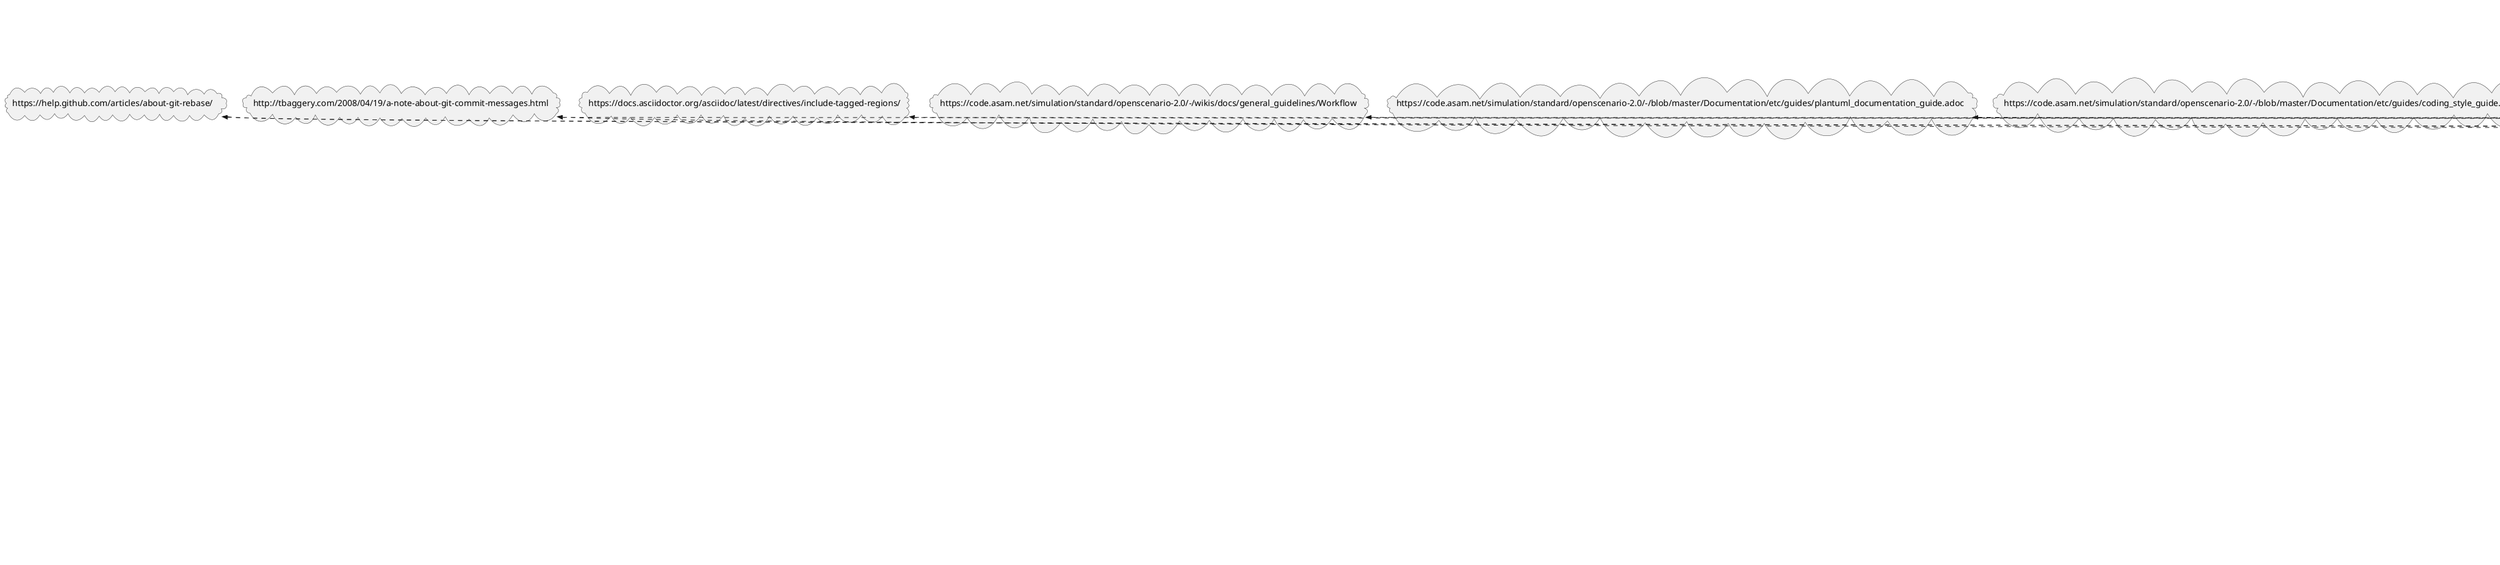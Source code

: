 @startuml
package compendium #ff5050 {
rectangle "nav.adoc" as f0_1
rectangle "antora.adoc" as f0_2
rectangle "compendium.adoc" as f0_3
rectangle "antora/build-antora-locally.adoc" as f0_4
rectangle "docker/docker-for-asciidoc.adoc" as f0_5
rectangle "docker/run-docker.adoc" as f0_6
rectangle "docker/standard-docker-config.adoc" as f0_7
rectangle "docker/wsl.adoc" as f0_8
rectangle "git/cloning-repo-tutorial.adoc" as f0_9
rectangle "git/commit-guidelines.adoc" as f0_10
rectangle "git/git-actions.adoc" as f0_11
rectangle "git/git-terminology.adoc" as f0_12
rectangle "git/maintain-a-repo.adoc" as f0_13
rectangle "git/merge-conflicts.adoc" as f0_14
rectangle "git/merge-requests.adoc" as f0_15
rectangle "git/merge.adoc" as f0_16
rectangle "git/review-code.adoc" as f0_17
rectangle "git/submodules.adoc" as f0_18
rectangle "git/transitioning-to-a-new-workflow.adoc" as f0_19
rectangle "git/working-with-git.adoc" as f0_20
rectangle "git/write-a-feature.adoc" as f0_21
rectangle "git/submodules/submodule-pull.adoc" as f0_22
rectangle "git/submodules/submodules-add.adoc" as f0_23
rectangle "git/submodules/submodules-changing-remote.adoc" as f0_24
rectangle "git/submodules/submodules-switch-version.adoc" as f0_25
rectangle "gitlab/ASAM-Issue-and-MR-Labels.adoc" as f0_26
rectangle "gitlab/Branch-Naming-Conventions.adoc" as f0_27
rectangle "gitlab/Branching.adoc" as f0_28
rectangle "gitlab/cloning-a-repository.adoc" as f0_29
rectangle "gitlab/commit-guidelines.adoc" as f0_30
rectangle "gitlab/Forking.adoc" as f0_31
rectangle "gitlab/gitlab-ide-guide.adoc" as f0_32
rectangle "gitlab/gitlab-terminology.adoc" as f0_33
rectangle "guides/Accessing_Compiled_Artifacts.adoc" as f0_34
rectangle "guides/Meeting-Guidelines.adoc" as f0_35
rectangle "guides/Platforms.adoc" as f0_36
rectangle "guides/ProjectGuidelines.adoc" as f0_37
rectangle "guides/WhatIsYaml.adoc" as f0_38
rectangle "guides/Workflow.adoc" as f0_39
rectangle "guides/WritingGuidelines.adoc" as f0_40
rectangle "implementers-forum/Feedback-Guide.adoc" as f0_41
rectangle "implementers-forum/Scenario-Writers-Guide.adoc" as f0_42
rectangle "open-source/ASAM-DCO.adoc" as f0_43
rectangle "powershell/cloning-a-repository.adoc" as f0_44
rectangle "powershell/powershell-basics.adoc" as f0_45
rectangle "powershell/run-docker.adoc" as f0_46
rectangle "sharepoint/links.adoc" as f0_47
rectangle "sharepoint/synchronizing-sharepoint-with-onedrive.adoc" as f0_48
rectangle "teams/email-notifications.adoc" as f0_49
rectangle "teams/meetings-in-teams.adoc" as f0_50
rectangle "teams/obtain-channel-email.adoc" as f0_51
rectangle "teams/polls-and-surveys.adoc" as f0_52
rectangle "teams/receive-notifications.adoc" as f0_53
rectangle "teams/teams-channel-file-structure.adoc" as f0_54
rectangle "vscode/Adding-Diagrams-To-VSCode.adoc" as f0_55
rectangle "vscode/cloning-a-repository.adoc" as f0_56
rectangle "vscode/recommended-vscode-extensions.adoc" as f0_57
rectangle "vscode/recommended-vscode-settings.adoc" as f0_58
rectangle "vscode/run-docker.adoc" as f0_59
rectangle "vscode/vscode-activity-bar.adoc" as f0_60
rectangle "vscode/vscode-command-palette.adoc" as f0_61
rectangle "vscode/VSCode-Git-Interaction.adoc" as f0_62
rectangle "vscode/vscode-install-extension.adoc" as f0_63
rectangle "vscode/vscode-interface.adoc" as f0_64
rectangle "writing_guidelines/AsciiDoc-Guide.adoc" as f0_65
rectangle "writing_guidelines/coding_style_guide.adoc" as f0_66
rectangle "writing_guidelines/plantuml_documentation_guide.adoc" as f0_67
rectangle "writing_guidelines/writing_guide.adoc" as f0_68
}
package getting-involved #5050ff {
rectangle "nav.adoc" as f1_1
rectangle "home.adoc" as f1_2
}
package getting-started #50ff50 {
rectangle "nav.adoc" as f2_1
rectangle "about-this-guide.adoc" as f2_2
rectangle "main.adoc" as f2_3
rectangle "new-here.adoc" as f2_4
rectangle "quick-setup.adoc" as f2_5
rectangle "about_guide/intentions-and-content.adoc" as f2_6
rectangle "about_guide/using-this-guide.adoc" as f2_7
rectangle "about_guide/working-on-the-guide.adoc" as f2_8
rectangle "new_here/asam-contacts.adoc" as f2_9
rectangle "new_here/current-projects.adoc" as f2_10
rectangle "new_here/how-asam-works.adoc" as f2_11
rectangle "new_here/processes-and-workflows-overview.adoc" as f2_12
rectangle "new_here/roles-overview.adoc" as f2_13
rectangle "new_here/tools-overview.adoc" as f2_14
rectangle "quick_setup/docker-standard.adoc" as f2_15
rectangle "quick_setup/git-standard.adoc" as f2_16
rectangle "quick_setup/microsoft-teams-standard.adoc" as f2_17
rectangle "quick_setup/sharepoint-standard.adoc" as f2_18
rectangle "quick_setup/vscode-standard.adoc" as f2_19
}
package project-guide #ffff50 {
rectangle "nav.adoc" as f3_1
rectangle "add-a-page.adoc" as f3_2
rectangle "add-a-partial.adoc" as f3_3
rectangle "add-new-module.adoc" as f3_4
rectangle "attachments.adoc" as f3_5
rectangle "content-structure.adoc" as f3_6
rectangle "examples.adoc" as f3_7
rectangle "home.adoc" as f3_8
rectangle "images.adoc" as f3_9
rectangle "link-concept.adoc" as f3_10
rectangle "pages-vs-partials.adoc" as f3_11
rectangle "special-macros.adoc" as f3_12
rectangle "used-attributes.adoc" as f3_13
rectangle "macros/macro-pages.adoc" as f3_14
rectangle "macros/macro-reference.adoc" as f3_15
rectangle "macros/macro-related.adoc" as f3_16
}
package role-specific #ff50ff {
rectangle "nav.adoc" as f4_1
rectangle "ASAM-Project-Roles.adoc" as f4_2
rectangle "home.adoc" as f4_3
}
package ROOT #5050d0 {
rectangle "1nav.adoc" as f5_1
rectangle "nav.adoc" as f5_2
rectangle "home.adoc" as f5_3
rectangle "linking-test.adoc" as f5_4
}
package standardization #d05050 {
rectangle "nav.adoc" as f6_1
rectangle "asam-development-process.adoc" as f6_2
rectangle "development-phase.adoc" as f6_3
rectangle "home.adoc" as f6_4
rectangle "project-setup.adoc" as f6_5
rectangle "project-types.adoc" as f6_6
rectangle "proposal-phase.adoc" as f6_7
rectangle "release-phase.adoc" as f6_8
rectangle "review-phase.adoc" as f6_9
}
package tooling #d0d050 {
rectangle "nav.adoc" as f7_1
rectangle "calendar.adoc" as f7_2
rectangle "docker.adoc" as f7_3
rectangle "drawio.adoc" as f7_4
rectangle "git.adoc" as f7_5
rectangle "gitlab.adoc" as f7_6
rectangle "overview.adoc" as f7_7
rectangle "teams-and-sharepoint.adoc" as f7_8
rectangle "vscode.adoc" as f7_9
rectangle "working-without-software-installation.adoc" as f7_10
rectangle "calendar/calendar-best-practices.adoc" as f7_11
rectangle "calendar/calendar-setup.adoc" as f7_12
rectangle "docker/docker-best-practices.adoc" as f7_13
rectangle "docker/docker-guides.adoc" as f7_14
rectangle "docker/docker-setup.adoc" as f7_15
rectangle "drawio/drawio-setup.adoc" as f7_16
rectangle "git/git-best-practices.adoc" as f7_17
rectangle "git/git-guides.adoc" as f7_18
rectangle "git/git-setup.adoc" as f7_19
rectangle "gitlab/gitlab-guides.adoc" as f7_20
rectangle "gitlab/gitlab-setup.adoc" as f7_21
rectangle "teams_and_sharepoint/teams-and-sharepoint-best-practices.adoc" as f7_22
rectangle "teams_and_sharepoint/teams-and-sharepoint-guides.adoc" as f7_23
rectangle "teams_and_sharepoint/teams-and-sharepoint-setup.adoc" as f7_24
rectangle "vscode/vscode-guides.adoc" as f7_25
rectangle "vscode/vscode-setup.adoc" as f7_26
}

f0_5 --[#FF0000]--> f7_3
f2_1 -[#00FF00]-> f2_3
f2_1 -[#00FF00]-> f2_4
f2_1 -[#00FF00]-> f2_2
f2_3 -[#00FF00]-> f2_4
f2_3 -[#00FF00]-> f2_2
f2_3 -[#00FF00]-> f2_5
f3_1 -[#CCCC00]-> f3_8
f3_1 -[#CCCC00]-> f3_6
f3_1 -[#CCCC00]-> f3_4
f3_1 -[#CCCC00]-> f3_11
f3_1 -[#CCCC00]-> f3_2
f3_1 -[#CCCC00]-> f3_3
f3_1 -[#CCCC00]-> f3_9
f3_1 -[#CCCC00]-> f3_7
f3_1 -[#CCCC00]-> f3_5
f3_1 -[#CCCC00]-> f3_12
f3_1 -[#CCCC00]-> f3_13
f3_2 -[#CCCC00]-> f3_3
f3_2 -[#CCCC00]-> f3_11
f3_2 -[#CCCC00]-> f3_6
f3_4 -[#CCCC00]-> f3_6
f3_11 -[#CCCC00]-> f3_2
f3_11 -[#CCCC00]-> f3_3
f3_13 -[#CCCC00]-> f3_4
f3_13 -[#CCCC00]-> f3_6
f3_13 -[#CCCC00]-> f3_12
f3_13 --[#CCCC00]--> f4_3
f3_13 -[#CCCC00]-> f3_13
f3_13 --[#CCCC00]--> f0_3
f3_13 --[#CCCC00]--> f6_2
f3_13 --[#CCCC00]--> f6_3
f3_13 --[#CCCC00]--> f7_3
f3_13 --[#CCCC00]--> f7_4
f3_13 -[#CCCC00]-> f3_10
f3_13 --[#CCCC00]--> f1_2
f3_13 --[#CCCC00]--> f7_5
f3_13 --[#CCCC00]--> f7_6
f3_13 --[#CCCC00]--> f7_10
f3_13 --[#CCCC00]--> f5_3
f3_13 --[#CCCC00]--> f6_4
f3_13 --[#CCCC00]--> f2_3
f3_13 -[#CCCC00]-> f3_8
f3_13 --[#CCCC00]--> f7_7
f3_13 --[#CCCC00]--> f7_2
f3_13 --[#CCCC00]--> f7_8
f3_13 -[#CCCC00]-> f3_2
f3_13 -[#CCCC00]-> f3_3
f3_13 --[#CCCC00]--> f2_4
f3_13 -[#CCCC00]-> f3_11
f3_13 --[#CCCC00]--> f6_7
f3_13 --[#CCCC00]--> f6_8
f3_13 --[#CCCC00]--> f6_9
f3_13 --[#CCCC00]--> f7_9
f6_1 -[#800000]-> f6_4
f6_1 -[#800000]-> f6_2
f6_1 -[#800000]-> f6_7
f6_1 -[#800000]-> f6_6
f6_1 -[#800000]-> f6_5
f6_1 -[#800000]-> f6_3
f6_1 -[#800000]-> f6_9
f6_1 -[#800000]-> f6_8
f7_1 -[#808000]-> f7_7
f7_1 -[#808000]-> f7_10
f7_1 -[#808000]-> f7_6
f7_1 -[#808000]-> f7_2
f7_1 -[#808000]-> f7_8
f7_1 -[#808000]-> f7_9
f7_1 -[#808000]-> f7_5
f7_1 -[#808000]-> f7_4
f7_1 -[#808000]-> f7_3
f7_5 -[#808000]-> f7_6
f7_6 -[#808000]-> f7_5
f7_7 -[#808000]-> f7_10
f7_9 -[#808000]-> f7_6
f7_10 -[#808000]-> f7_5
f7_16 -[#808000]-> f7_9
f7_19 -[#808000]-> f7_9

cloud "https://github.com/Mogztter/antora-lunr"  as u1
cloud "https://code.asam.net/common/style-resources"  as u2
cloud "https://docs.microsoft.com/en-us/windows/wsl/about"  as u3
cloud "https://help.github.com/articles/using-pull-requests/"  as u4
cloud "http://stackoverflow.com/a/17819027"  as u5
cloud "http://tbaggery.com/2008/04/19/a-note-about-git-commit-messages.html"  as u6
cloud "https://help.github.com/articles/about-git-rebase/"  as u7
cloud "https://tortoisegit.org/"  as u8
cloud "https://tortoisegit.org/docs/tortoisegit/tgit-dug-submodules.html"  as u9
cloud "https://code.asam.net"  as u10
cloud "https://docs.gitlab.com/ee/user/project/repository/web_editor.html"  as u11
cloud "https://docs.gitlab.com/ee/user/project/web_ide/#open-the-web-ide"  as u12
cloud "https://docs.gitlab.com/ee/user/project/web_ide/"  as u13
cloud "https://github.com/asam-ev"  as u14
cloud "https://code.asam.net/simulation/standard/openscenario-2.0/-/wikis/docs/git/Transitioning-to-a-new-workflow"  as u15
cloud "https://code.asam.net/help/user/project/quick_actions"  as u16
cloud "https://docs.gitlab.com/ee/user/discussions/#starting-a-review"  as u17
cloud "https://code.asam.net/simulation/standard/openscenario-2.0/-/boards/66"  as u18
cloud "https://code.asam.net/simulation/standard/openscenario-2.0/-/issues?label_name%5B%5D=ScenarioDescription"  as u19
cloud "https://code.asam.net/simulation/standard/openscenario-2.0/-/wikis/Contact-Persons-from-OSC2-Development-Project"  as u20
cloud "https://code.asam.net/simulation/standard/openscenario-2.0/-/issues?label_name%5B%5D=GeneralFeedback"  as u21
cloud "https://code.asam.net/simulation/standard/openscenario-2.0/-/issues/245"  as u22
cloud "https://code.asam.net/simulation/standard/openscenario-2.0/-/issues/new?issue%5Bassignee_id%5D=&issue%5Bmilestone_id%5D=#"  as u23
cloud "https://code.asam.net/simulation/standard/openscenario-2.0/-/jobs/artifacts/master/raw/Language/ASAM_OpenSCENARIO_BS-1-6_Language-Reference-Manual_V2-0-0.html?job=draft"  as u24
cloud "https://upload.wikimedia.org/wikipedia/commons/2/2f/PowerShell_5.0_icon.png"  as u25
cloud "https://docs.microsoft.com/en-us/powershell/scripting/overview?view=powershell-7.1"  as u26
cloud "https://asamev.sharepoint.com/sites/asamopensimulationinterface/Freigegebene%20Dokumente/Forms/AllItems.aspx"  as u27
cloud "https://asamev.sharepoint.com/sites/openscenario/Freigegebene%20Dokumente/Forms/AllItems.aspx"  as u28
cloud "https://asamev.sharepoint.com/sites/openscenario2/Freigegebene%20Dokumente/Forms/AllItems.aspx"  as u29
cloud "https://asamev.sharepoint.com/sites/openxontology/Freigegebene%20Dokumente/Forms/AllItems.aspx"  as u30
cloud "https://www.doodle.com"  as u31
cloud "https://support.microsoft.com/en-us/office/manage-notifications-in-teams-1cc31834-5fe5-412b-8edb-43fecc78413d"  as u32
cloud "https://kroki.io/examples.html"  as u33
cloud "https://code.visualstudio.com/docs/editor/versioncontrol#_git-support"  as u34
cloud "https://asciidoc.org/"  as u35
cloud "https://asciidoctor.org/docs/asciidoc-syntax-quick-reference/"  as u36
cloud "https://asciidoctor.org/docs/user-manual/"  as u37
cloud "https://www.url.com"  as u38
cloud "https://asciidoctor.org/docs/user-manual/#tables"  as u39
cloud "https://asciidoctor.org/docs/user-manual/#include-directive"  as u40
cloud "https://www.python.org/dev/peps/pep-0008/"  as u41
cloud "https://docs.asciidoctor.org/asciidoc/latest/directives/include-tagged-regions/"  as u42
cloud "https://code.asam.net/simulation/resources/-/blob/master/asciidoc_tutorial/asciidoc_tutorial.adoc"  as u43
cloud "https://code.asam.net/simulation/standard/openscenario-2.0/-/tree/master/Documentation/etc/templates"  as u44
cloud "https://code.asam.net/simulation/standard/openscenario-2.0/-/blob/master/Documentation/etc/guides/coding_style_guide.adoc"  as u45
cloud "https://code.asam.net/simulation/standard/openscenario-2.0/-/blob/master/Documentation/etc/guides/plantuml_documentation_guide.adoc"  as u46
cloud "https://code.asam.net/simulation/standard/openscenario-2.0/-/wikis/docs/general_guidelines/Workflow"  as u47
cloud "https://docs.antora.org/antora/2.1/page/create-standard-page/"  as u48
cloud "https://docs.antora.org/antora/2.1/page/#standard"  as u49
cloud "https://docs.antora.org/antora/2.1/page/#partial"  as u50
cloud "https://upload.wikimedia.org/wikipedia/commons/d/df/Microsoft_Office_Outlook_%282018%E2%80%93present%29.svg"  as u51
cloud "https://upload.wikimedia.org/wikipedia/commons/a/a5/Google_Calendar_icon_%282020%29.svg"  as u52
cloud "https://docs.docker.com/get-started/"  as u53
cloud "https://dockerlabs.collabnix.com/beginners/components/container-vs-image.html"  as u54
cloud "https://docs.docker.com/desktop/windows/install/#system-requirements"  as u55
cloud "https://docs.docker.com/desktop/windows/install/"  as u56
cloud "https://docs.docker.com/engine/install/binaries/"  as u57
cloud "https://www.docker.com/blog/updating-product-subscriptions/"  as u58
cloud "https://www.git-tower.com/learn/git/faq/git-squash"  as u59
cloud "https://code.asam.net/-/profile"  as u60
cloud "https://code.asam.net/profile/keys"  as u61

f0_4 .up.>> u1
f0_5 .up.>> u2
f0_8 .up.>> u3
f0_13 .up.>> u4
f0_16 .up.>> u5
f0_18 .up.>> u2
f0_21 .up.>> u6
f0_21 .up.>> u7
f0_21 .up.>> u4
f0_22 .up.>> u8
f0_22 .up.>> u9
f0_23 .up.>> u8
f0_23 .up.>> u9
f0_23 .up.>> u10
f0_25 .up.>> u8
f0_25 .up.>> u9
f0_32 .up.>> u11
f0_32 .up.>> u12
f0_32 .up.>> u13
f0_33 .up.>> u11
f0_33 .up.>> u12
f0_33 .up.>> u13
f0_36 .up.>> u10
f0_36 .up.>> u14
f0_39 .up.>> u15
f0_39 .up.>> u16
f0_39 .up.>> u17
f0_41 .up.>> u18
f0_41 .up.>> u19
f0_41 .up.>> u20
f0_41 .up.>> u21
f0_41 .up.>> u22
f0_42 .up.>> u23
f0_42 .up.>> u24
f0_42 .up.>> u20
f0_45 .up.>> u25
f0_45 .up.>> u26
f0_47 .up.>> u27
f0_47 .up.>> u28
f0_47 .up.>> u29
f0_47 .up.>> u30
f0_52 .up.>> u31
f0_53 .up.>> u32
f0_55 .up.>> u33
f0_62 .up.>> u34
f0_65 .up.>> u35
f0_65 .up.>> u36
f0_65 .up.>> u37
f0_65 .up.>> u38
f0_65 .up.>> u39
f0_65 .up.>> u40
f0_66 .up.>> u41
f0_68 .up.>> u42
f0_68 .up.>> u43
f0_68 .up.>> u44
f0_68 .up.>> u45
f0_68 .up.>> u46
f0_68 .up.>> u47
f3_2 .up.>> u48
f3_11 .up.>> u49
f3_11 .up.>> u50
f7_12 .up.>> u51
f7_12 .up.>> u52
f7_13 .up.>> u53
f7_13 .up.>> u54
f7_15 .up.>> u55
f7_15 .up.>> u56
f7_15 .up.>> u57
f7_15 .up.>> u58
f7_17 .up.>> u7
f7_17 .up.>> u59
f7_17 .up.>> u6
f7_19 .up.>> u60
f7_19 .up.>> u61
@enduml